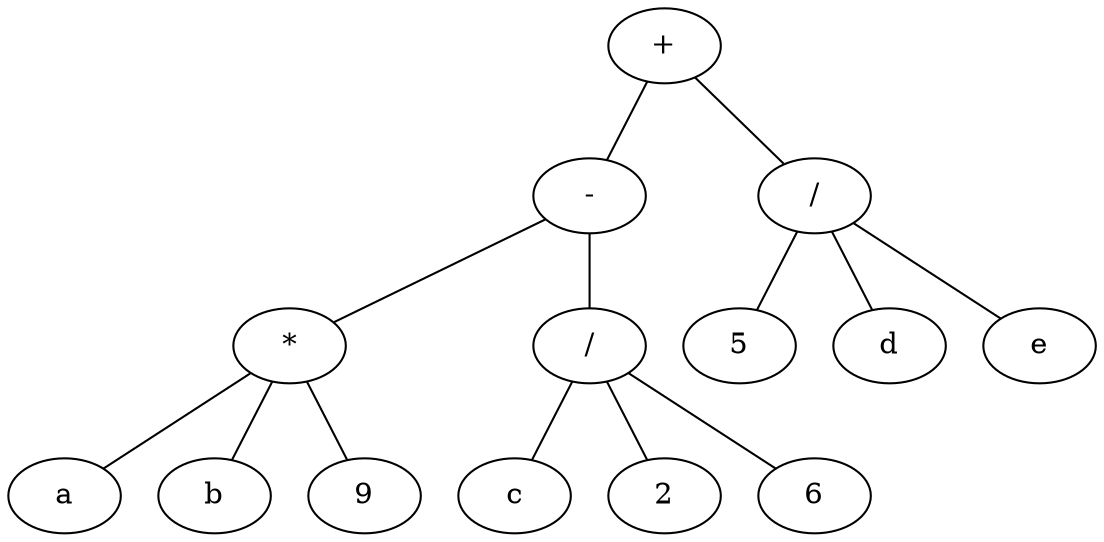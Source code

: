 digraph g {
n0 [label="+"] ;
n0 -> n1 [arrowhead=none];
n1 [label="-"] ;
n1 -> n2 [arrowhead=none];
n2 [label="*"] ;
n2 -> n3 [arrowhead=none];
n3 [label="a"] ;
n2 -> n4 [arrowhead=none];
n4 [label="b"] ;
n2 -> n5 [arrowhead=none];
n5 [label="9"] ;
n1 -> n6 [arrowhead=none];
n6 [label="/"] ;
n6 -> n7 [arrowhead=none];
n7 [label="c"] ;
n6 -> n8 [arrowhead=none];
n8 [label="2"] ;
n6 -> n9 [arrowhead=none];
n9 [label="6"] ;
n0 -> n10 [arrowhead=none];
n10 [label="/"] ;
n10 -> n11 [arrowhead=none];
n11 [label="5"] ;
n10 -> n12 [arrowhead=none];
n12 [label="d"] ;
n10 -> n13 [arrowhead=none];
n13 [label="e"] ;
}

